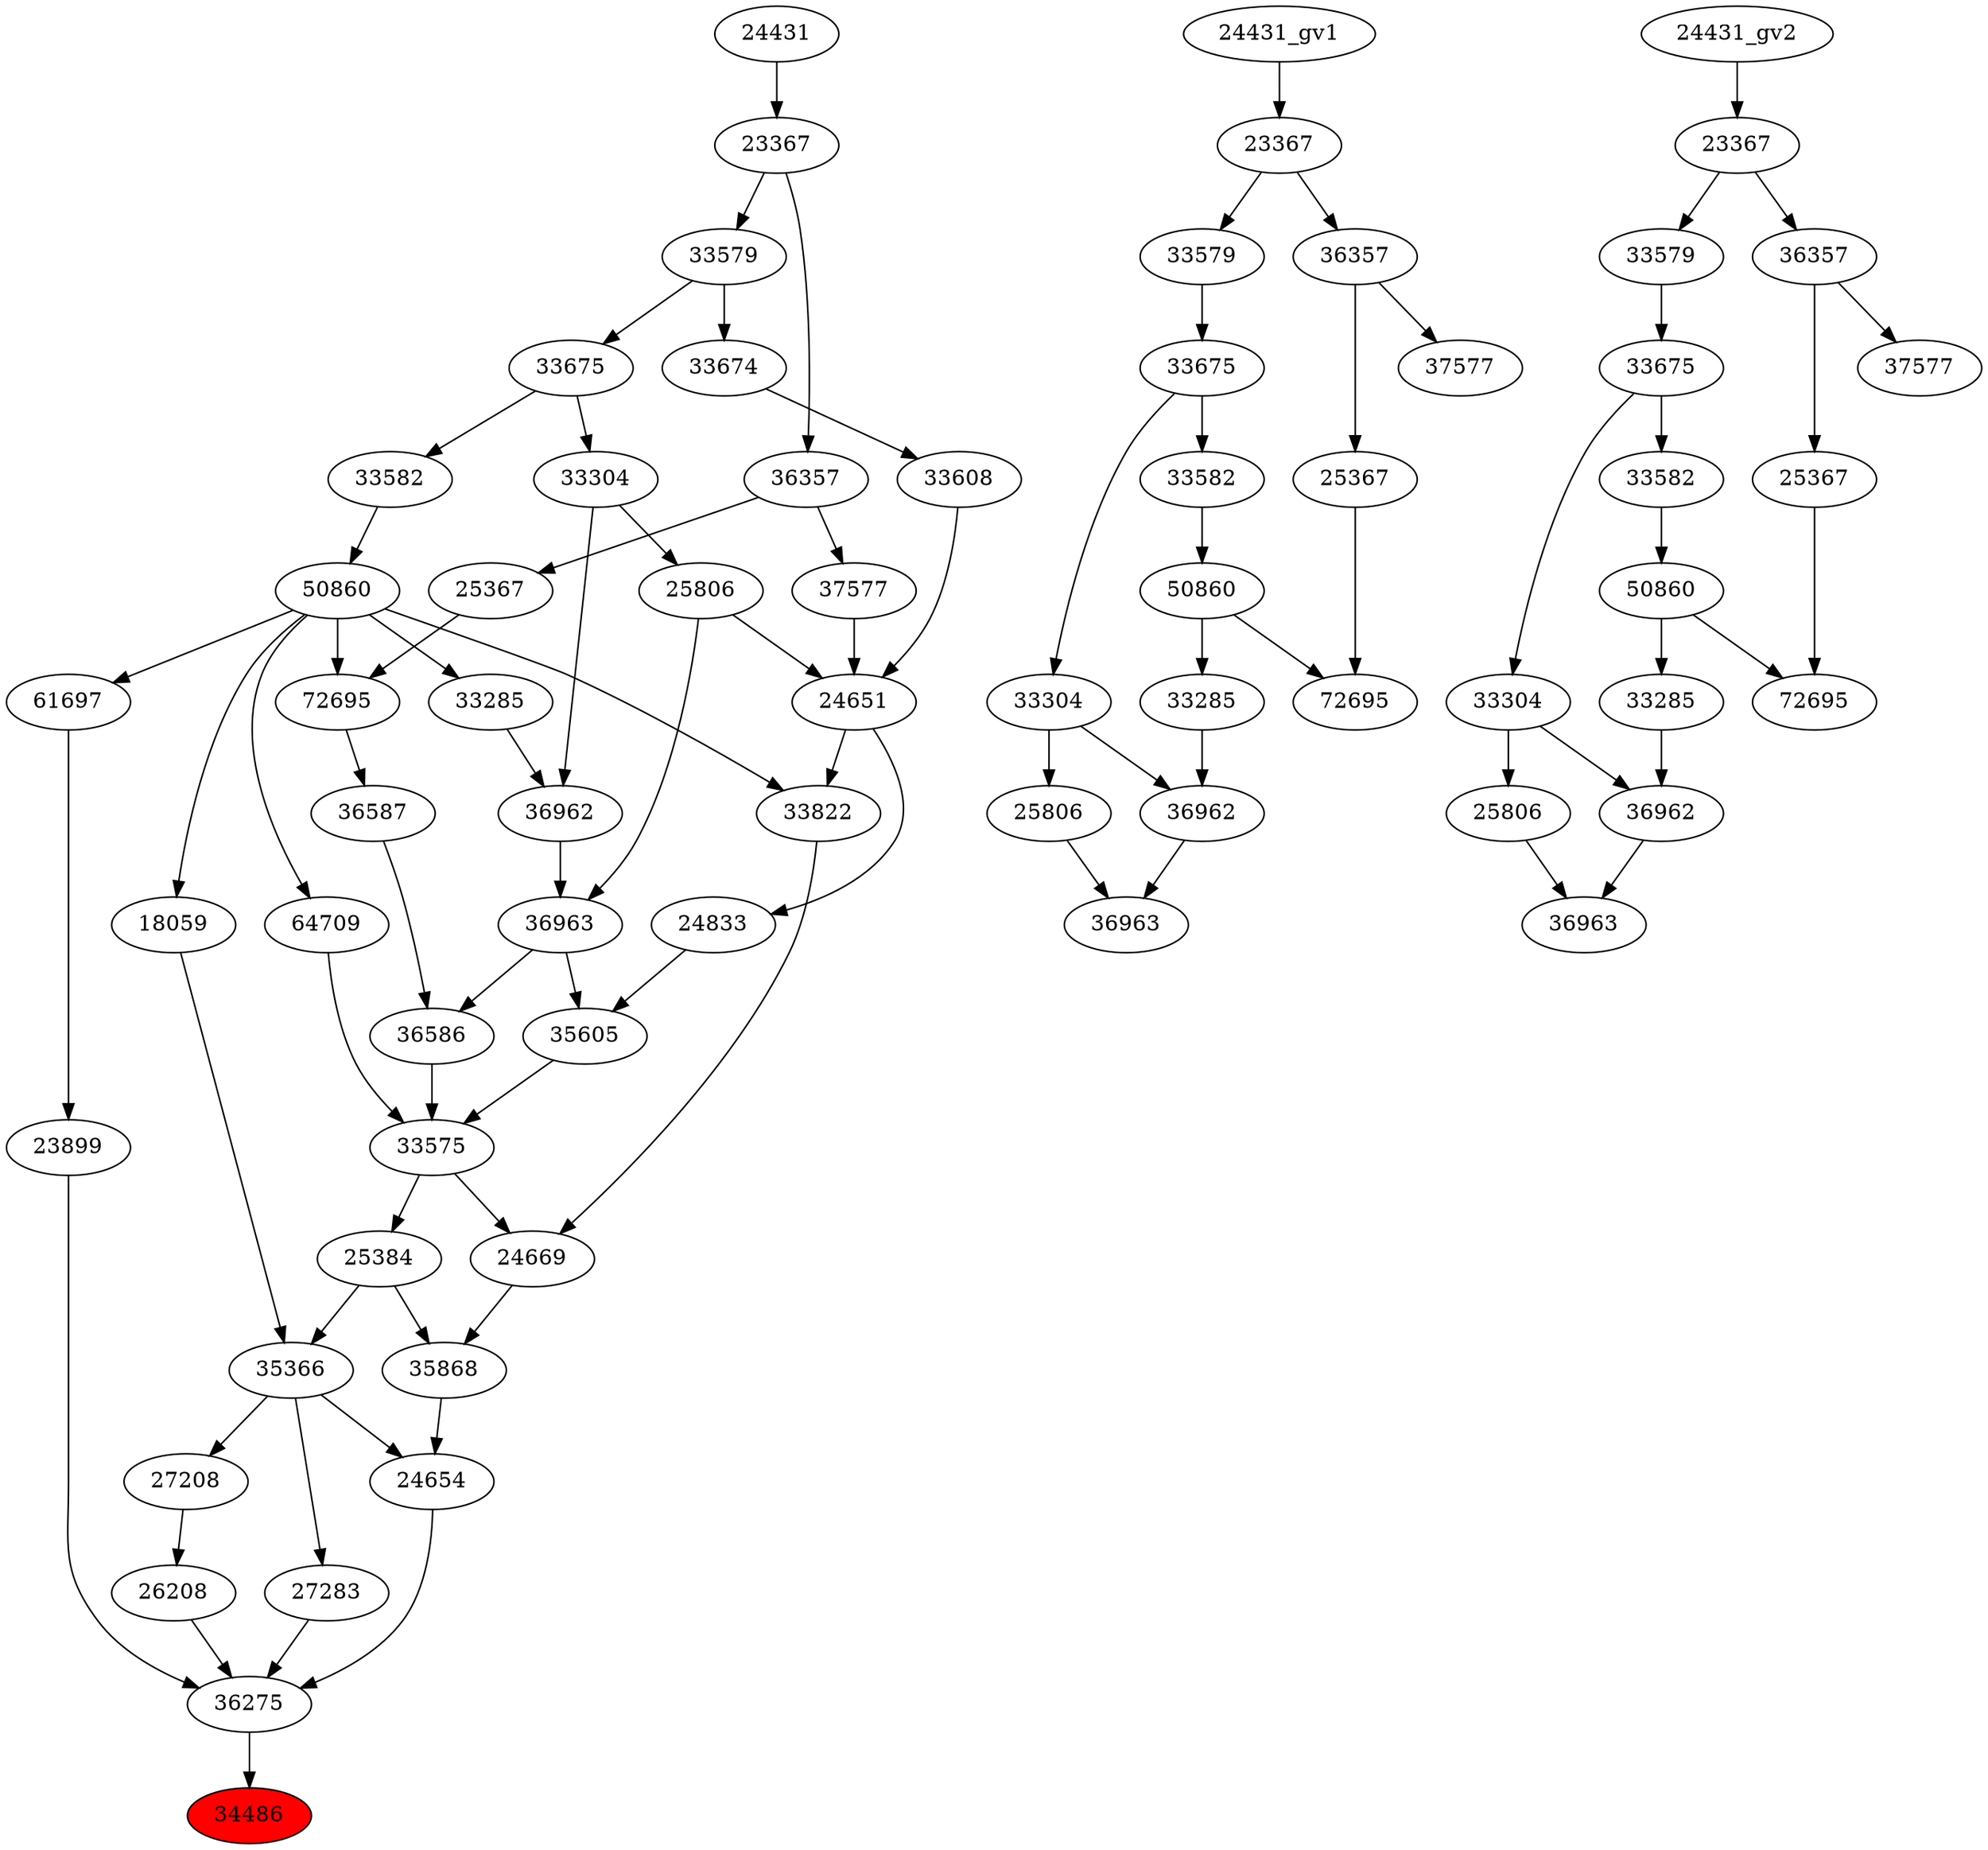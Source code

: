 strict digraph root {
	node [label="\N"];
	{
		node [fillcolor="",
			label="\N",
			style=""
		];
		34486		 [fillcolor=red,
			label=34486,
			style=filled];
		36275		 [label=36275];
		36275 -> 34486;
		23899		 [label=23899];
		23899 -> 36275;
		26208		 [label=26208];
		26208 -> 36275;
		27283		 [label=27283];
		27283 -> 36275;
		24654		 [label=24654];
		24654 -> 36275;
		61697		 [label=61697];
		61697 -> 23899;
		27208		 [label=27208];
		27208 -> 26208;
		35366		 [label=35366];
		35366 -> 27283;
		35366 -> 24654;
		35366 -> 27208;
		35868		 [label=35868];
		35868 -> 24654;
		50860		 [label=50860];
		50860 -> 61697;
		18059		 [label=18059];
		50860 -> 18059;
		33822		 [label=33822];
		50860 -> 33822;
		64709		 [label=64709];
		50860 -> 64709;
		72695		 [label=72695];
		50860 -> 72695;
		33285		 [label=33285];
		50860 -> 33285;
		25384		 [label=25384];
		25384 -> 35366;
		25384 -> 35868;
		18059 -> 35366;
		24669		 [label=24669];
		24669 -> 35868;
		33582		 [label=33582];
		33582 -> 50860;
		33575		 [label=33575];
		33575 -> 25384;
		33575 -> 24669;
		33822 -> 24669;
		33675		 [label=33675];
		33675 -> 33582;
		33304		 [label=33304];
		33675 -> 33304;
		36586		 [label=36586];
		36586 -> 33575;
		35605		 [label=35605];
		35605 -> 33575;
		64709 -> 33575;
		24651		 [label=24651];
		24651 -> 33822;
		24833		 [label=24833];
		24651 -> 24833;
		33579		 [label=33579];
		33579 -> 33675;
		33674		 [label=33674];
		33579 -> 33674;
		36587		 [label=36587];
		36587 -> 36586;
		36963		 [label=36963];
		36963 -> 36586;
		36963 -> 35605;
		24833 -> 35605;
		25806		 [label=25806];
		25806 -> 24651;
		25806 -> 36963;
		33608		 [label=33608];
		33608 -> 24651;
		37577		 [label=37577];
		37577 -> 24651;
		23367		 [label=23367];
		23367 -> 33579;
		36357		 [label=36357];
		23367 -> 36357;
		72695 -> 36587;
		36962		 [label=36962];
		36962 -> 36963;
		33304 -> 25806;
		33304 -> 36962;
		33674 -> 33608;
		36357 -> 37577;
		25367		 [label=25367];
		36357 -> 25367;
		24431		 [label=24431];
		24431 -> 23367;
		25367 -> 72695;
		33285 -> 36962;
	}
	{
		node [label="\N"];
		"50860_gv1"		 [label=50860];
		"72695_gv1"		 [label=72695];
		"50860_gv1" -> "72695_gv1";
		"33285_gv1"		 [label=33285];
		"50860_gv1" -> "33285_gv1";
		"33582_gv1"		 [label=33582];
		"33582_gv1" -> "50860_gv1";
		"33675_gv1"		 [label=33675];
		"33675_gv1" -> "33582_gv1";
		"33304_gv1"		 [label=33304];
		"33675_gv1" -> "33304_gv1";
		"33579_gv1"		 [label=33579];
		"33579_gv1" -> "33675_gv1";
		"23367_gv1"		 [label=23367];
		"23367_gv1" -> "33579_gv1";
		"36357_gv1"		 [label=36357];
		"23367_gv1" -> "36357_gv1";
		"36963_gv1"		 [label=36963];
		"36962_gv1"		 [label=36962];
		"36962_gv1" -> "36963_gv1";
		"25806_gv1"		 [label=25806];
		"25806_gv1" -> "36963_gv1";
		"33304_gv1" -> "36962_gv1";
		"33304_gv1" -> "25806_gv1";
		"37577_gv1"		 [label=37577];
		"36357_gv1" -> "37577_gv1";
		"25367_gv1"		 [label=25367];
		"36357_gv1" -> "25367_gv1";
		"24431_gv1" -> "23367_gv1";
		"25367_gv1" -> "72695_gv1";
		"33285_gv1" -> "36962_gv1";
	}
	{
		node [label="\N"];
		"50860_gv2"		 [label=50860];
		"72695_gv2"		 [label=72695];
		"50860_gv2" -> "72695_gv2";
		"33285_gv2"		 [label=33285];
		"50860_gv2" -> "33285_gv2";
		"33582_gv2"		 [label=33582];
		"33582_gv2" -> "50860_gv2";
		"33675_gv2"		 [label=33675];
		"33675_gv2" -> "33582_gv2";
		"33304_gv2"		 [label=33304];
		"33675_gv2" -> "33304_gv2";
		"33579_gv2"		 [label=33579];
		"33579_gv2" -> "33675_gv2";
		"23367_gv2"		 [label=23367];
		"23367_gv2" -> "33579_gv2";
		"36357_gv2"		 [label=36357];
		"23367_gv2" -> "36357_gv2";
		"36963_gv2"		 [label=36963];
		"36962_gv2"		 [label=36962];
		"36962_gv2" -> "36963_gv2";
		"25806_gv2"		 [label=25806];
		"25806_gv2" -> "36963_gv2";
		"33304_gv2" -> "36962_gv2";
		"33304_gv2" -> "25806_gv2";
		"37577_gv2"		 [label=37577];
		"36357_gv2" -> "37577_gv2";
		"25367_gv2"		 [label=25367];
		"36357_gv2" -> "25367_gv2";
		"24431_gv2" -> "23367_gv2";
		"25367_gv2" -> "72695_gv2";
		"33285_gv2" -> "36962_gv2";
	}
}

